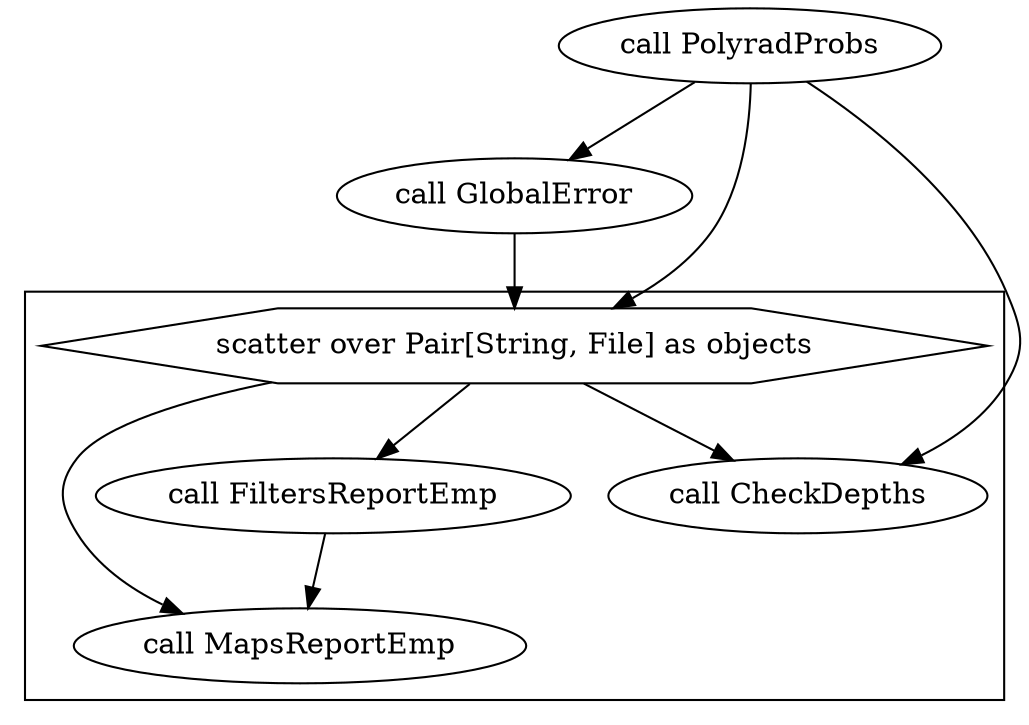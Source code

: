 digraph PolyradMaps {
  #rankdir=LR;
  compound=true;

  # Links
  CALL_GlobalError -> SCATTER_0_VARIABLE_objects
  SCATTER_0_VARIABLE_objects -> CALL_CheckDepths
  SCATTER_0_VARIABLE_objects -> CALL_MapsReportEmp
  CALL_PolyradProbs -> SCATTER_0_VARIABLE_objects
  SCATTER_0_VARIABLE_objects -> CALL_FiltersReportEmp
  CALL_FiltersReportEmp -> CALL_MapsReportEmp
  CALL_PolyradProbs -> CALL_GlobalError
  CALL_PolyradProbs -> CALL_CheckDepths

  # Nodes
  CALL_PolyradProbs [label="call PolyradProbs"]
  CALL_GlobalError [label="call GlobalError"]
  subgraph cluster_0 {
    style="filled,solid";
    fillcolor=white;
    CALL_MapsReportEmp [label="call MapsReportEmp"]
    CALL_FiltersReportEmp [label="call FiltersReportEmp"]
    CALL_CheckDepths [label="call CheckDepths"]
    SCATTER_0_VARIABLE_objects [shape="hexagon" label="scatter over Pair[String, File] as objects"]
  }
}
